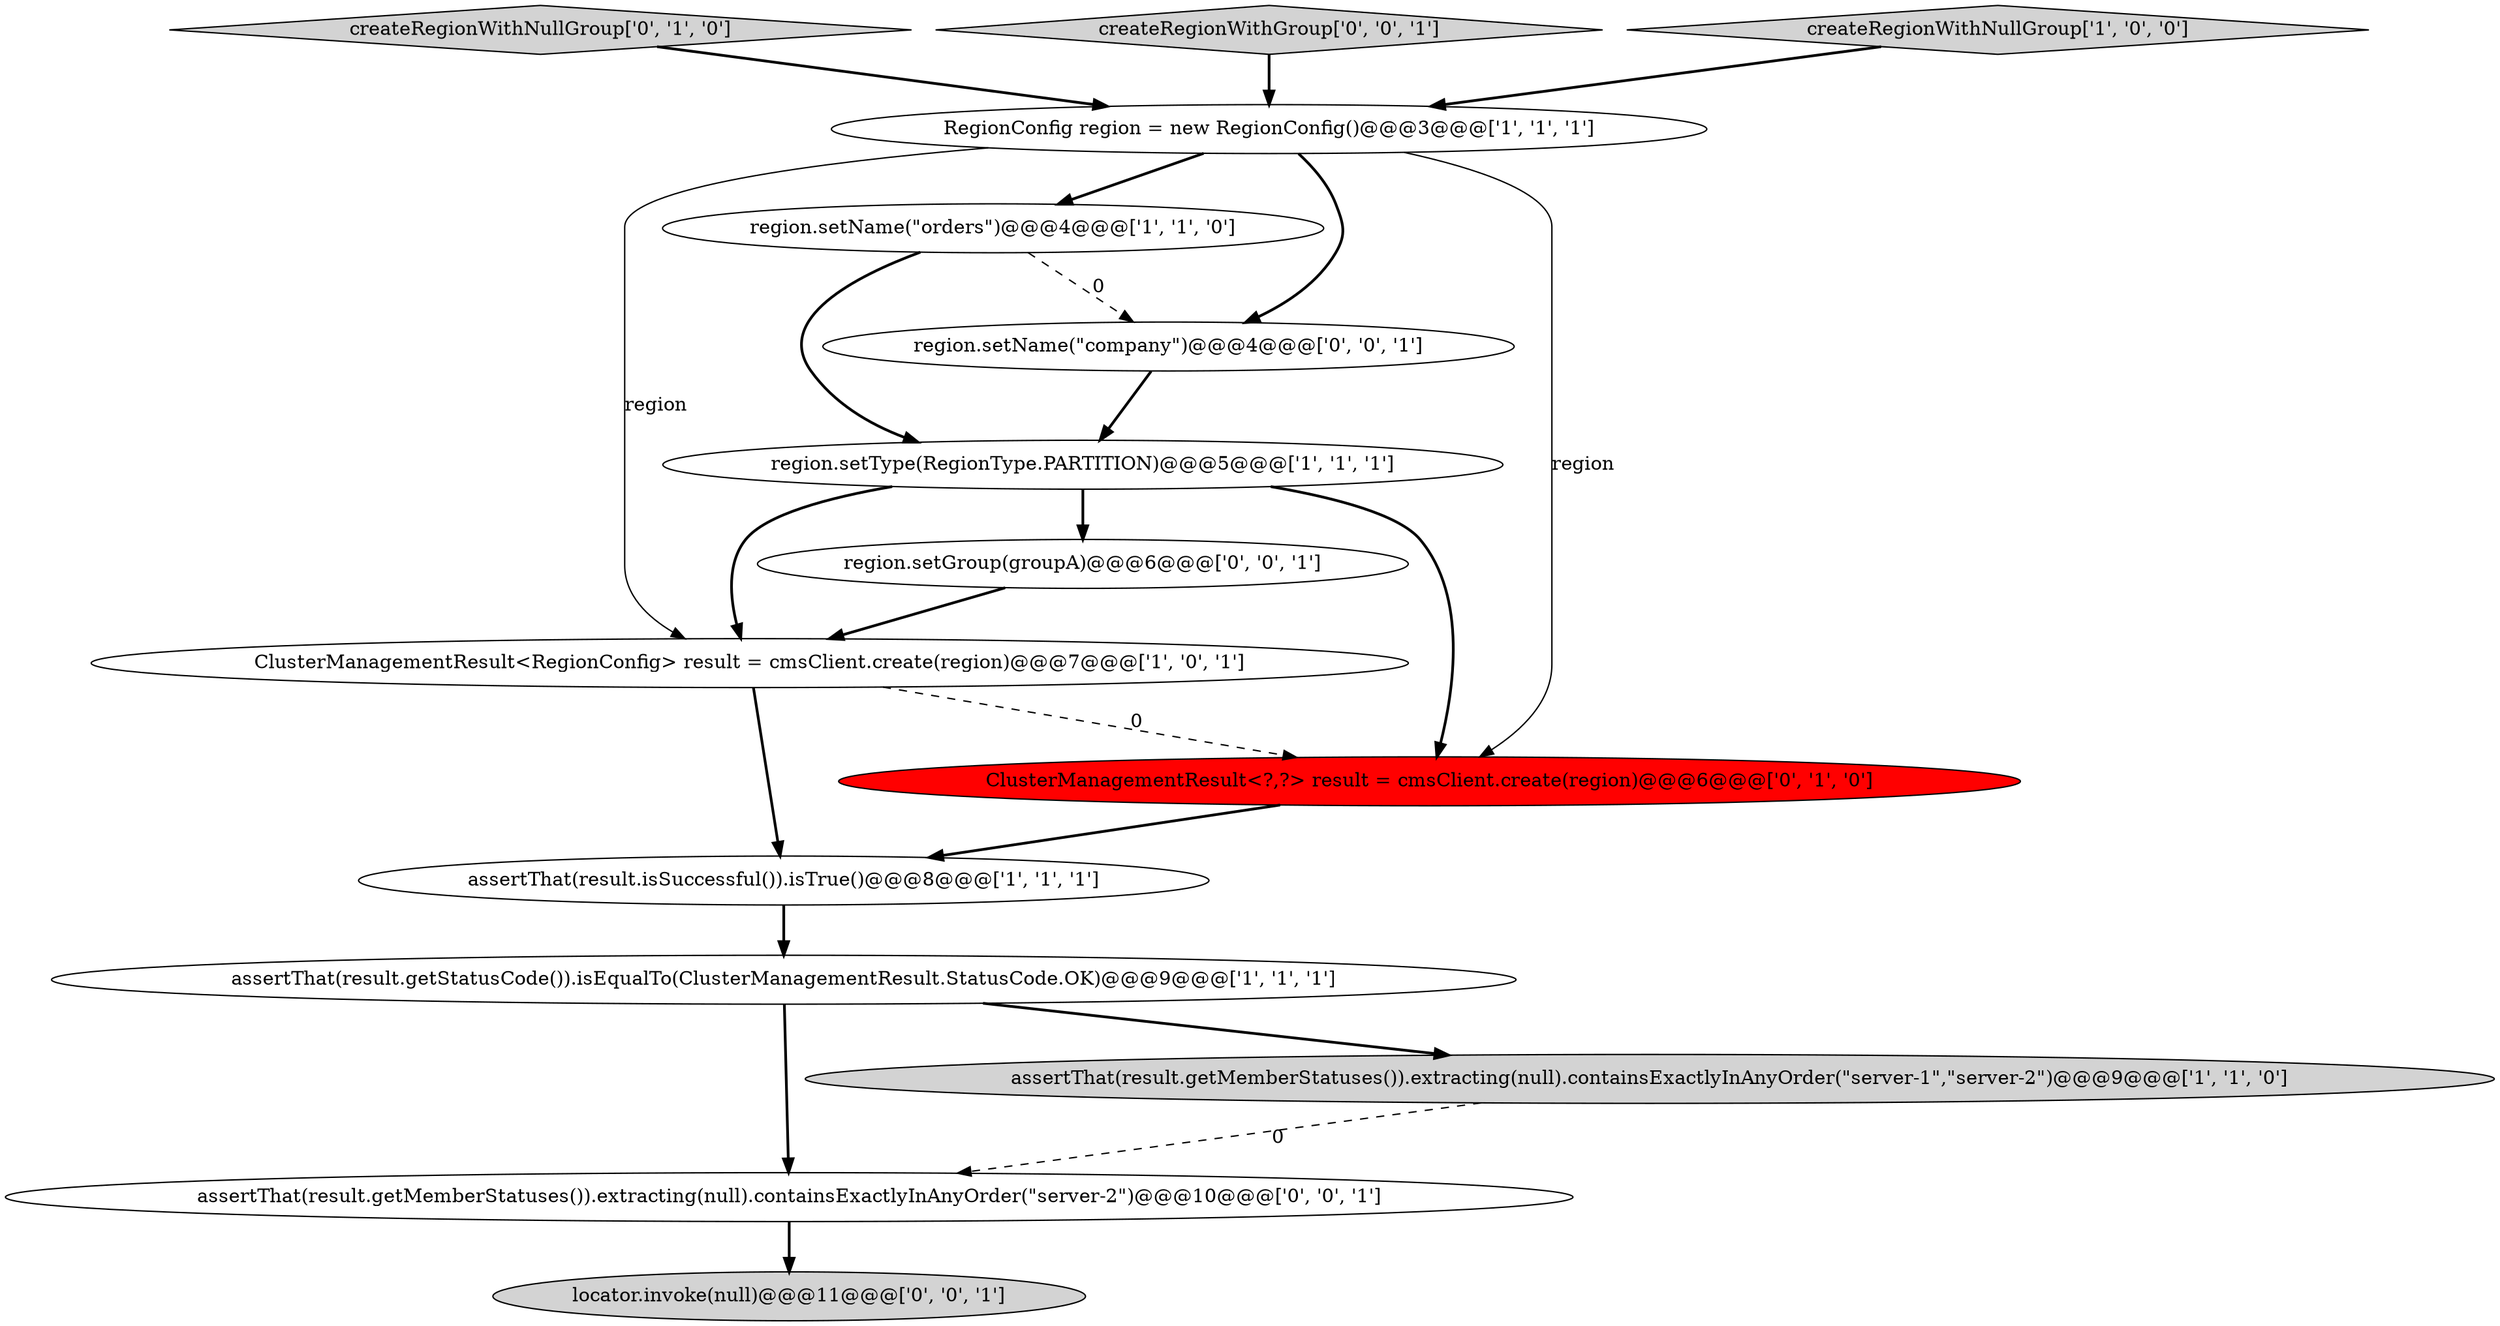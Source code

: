 digraph {
9 [style = filled, label = "createRegionWithNullGroup['0', '1', '0']", fillcolor = lightgray, shape = diamond image = "AAA0AAABBB2BBB"];
7 [style = filled, label = "assertThat(result.isSuccessful()).isTrue()@@@8@@@['1', '1', '1']", fillcolor = white, shape = ellipse image = "AAA0AAABBB1BBB"];
12 [style = filled, label = "assertThat(result.getMemberStatuses()).extracting(null).containsExactlyInAnyOrder(\"server-2\")@@@10@@@['0', '0', '1']", fillcolor = white, shape = ellipse image = "AAA0AAABBB3BBB"];
2 [style = filled, label = "assertThat(result.getStatusCode()).isEqualTo(ClusterManagementResult.StatusCode.OK)@@@9@@@['1', '1', '1']", fillcolor = white, shape = ellipse image = "AAA0AAABBB1BBB"];
13 [style = filled, label = "createRegionWithGroup['0', '0', '1']", fillcolor = lightgray, shape = diamond image = "AAA0AAABBB3BBB"];
11 [style = filled, label = "locator.invoke(null)@@@11@@@['0', '0', '1']", fillcolor = lightgray, shape = ellipse image = "AAA0AAABBB3BBB"];
4 [style = filled, label = "ClusterManagementResult<RegionConfig> result = cmsClient.create(region)@@@7@@@['1', '0', '1']", fillcolor = white, shape = ellipse image = "AAA0AAABBB1BBB"];
14 [style = filled, label = "region.setName(\"company\")@@@4@@@['0', '0', '1']", fillcolor = white, shape = ellipse image = "AAA0AAABBB3BBB"];
0 [style = filled, label = "RegionConfig region = new RegionConfig()@@@3@@@['1', '1', '1']", fillcolor = white, shape = ellipse image = "AAA0AAABBB1BBB"];
8 [style = filled, label = "ClusterManagementResult<?,?> result = cmsClient.create(region)@@@6@@@['0', '1', '0']", fillcolor = red, shape = ellipse image = "AAA1AAABBB2BBB"];
1 [style = filled, label = "region.setName(\"orders\")@@@4@@@['1', '1', '0']", fillcolor = white, shape = ellipse image = "AAA0AAABBB1BBB"];
10 [style = filled, label = "region.setGroup(groupA)@@@6@@@['0', '0', '1']", fillcolor = white, shape = ellipse image = "AAA0AAABBB3BBB"];
6 [style = filled, label = "assertThat(result.getMemberStatuses()).extracting(null).containsExactlyInAnyOrder(\"server-1\",\"server-2\")@@@9@@@['1', '1', '0']", fillcolor = lightgray, shape = ellipse image = "AAA0AAABBB1BBB"];
5 [style = filled, label = "createRegionWithNullGroup['1', '0', '0']", fillcolor = lightgray, shape = diamond image = "AAA0AAABBB1BBB"];
3 [style = filled, label = "region.setType(RegionType.PARTITION)@@@5@@@['1', '1', '1']", fillcolor = white, shape = ellipse image = "AAA0AAABBB1BBB"];
14->3 [style = bold, label=""];
9->0 [style = bold, label=""];
1->14 [style = dashed, label="0"];
2->6 [style = bold, label=""];
12->11 [style = bold, label=""];
1->3 [style = bold, label=""];
3->4 [style = bold, label=""];
4->7 [style = bold, label=""];
2->12 [style = bold, label=""];
8->7 [style = bold, label=""];
6->12 [style = dashed, label="0"];
3->10 [style = bold, label=""];
0->14 [style = bold, label=""];
5->0 [style = bold, label=""];
7->2 [style = bold, label=""];
0->1 [style = bold, label=""];
3->8 [style = bold, label=""];
0->8 [style = solid, label="region"];
4->8 [style = dashed, label="0"];
10->4 [style = bold, label=""];
0->4 [style = solid, label="region"];
13->0 [style = bold, label=""];
}
